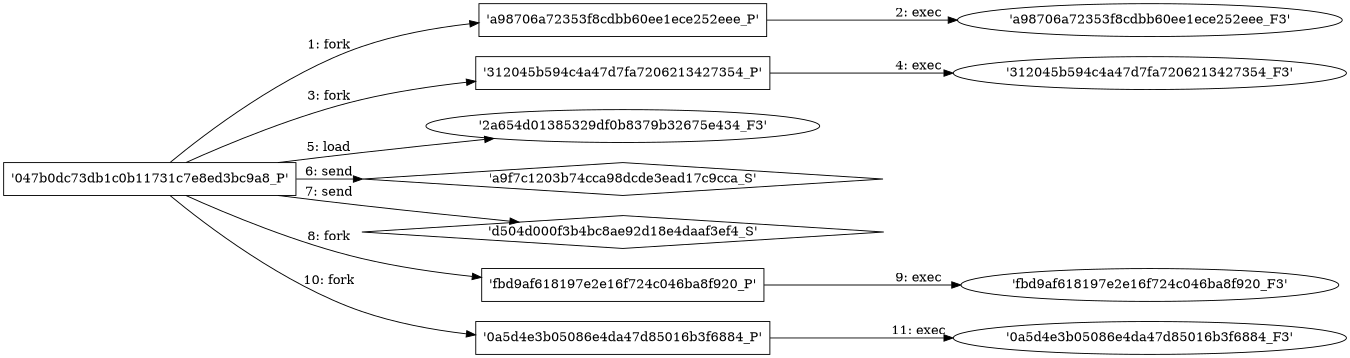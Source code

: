 digraph "D:\Learning\Paper\apt\基于CTI的攻击预警\Dataset\攻击图\ASGfromALLCTI\Microsoft Patch Tuesday - February 2018.dot" {
rankdir="LR"
size="9"
fixedsize="false"
splines="true"
nodesep=0.3
ranksep=0
fontsize=10
overlap="scalexy"
engine= "neato"
	"'047b0dc73db1c0b11731c7e8ed3bc9a8_P'" [node_type=Process shape=box]
	"'a98706a72353f8cdbb60ee1ece252eee_P'" [node_type=Process shape=box]
	"'047b0dc73db1c0b11731c7e8ed3bc9a8_P'" -> "'a98706a72353f8cdbb60ee1ece252eee_P'" [label="1: fork"]
	"'a98706a72353f8cdbb60ee1ece252eee_P'" [node_type=Process shape=box]
	"'a98706a72353f8cdbb60ee1ece252eee_F3'" [node_type=File shape=ellipse]
	"'a98706a72353f8cdbb60ee1ece252eee_P'" -> "'a98706a72353f8cdbb60ee1ece252eee_F3'" [label="2: exec"]
	"'047b0dc73db1c0b11731c7e8ed3bc9a8_P'" [node_type=Process shape=box]
	"'312045b594c4a47d7fa7206213427354_P'" [node_type=Process shape=box]
	"'047b0dc73db1c0b11731c7e8ed3bc9a8_P'" -> "'312045b594c4a47d7fa7206213427354_P'" [label="3: fork"]
	"'312045b594c4a47d7fa7206213427354_P'" [node_type=Process shape=box]
	"'312045b594c4a47d7fa7206213427354_F3'" [node_type=File shape=ellipse]
	"'312045b594c4a47d7fa7206213427354_P'" -> "'312045b594c4a47d7fa7206213427354_F3'" [label="4: exec"]
	"'2a654d01385329df0b8379b32675e434_F3'" [node_type=file shape=ellipse]
	"'047b0dc73db1c0b11731c7e8ed3bc9a8_P'" [node_type=Process shape=box]
	"'047b0dc73db1c0b11731c7e8ed3bc9a8_P'" -> "'2a654d01385329df0b8379b32675e434_F3'" [label="5: load"]
	"'a9f7c1203b74cca98dcde3ead17c9cca_S'" [node_type=Socket shape=diamond]
	"'047b0dc73db1c0b11731c7e8ed3bc9a8_P'" [node_type=Process shape=box]
	"'047b0dc73db1c0b11731c7e8ed3bc9a8_P'" -> "'a9f7c1203b74cca98dcde3ead17c9cca_S'" [label="6: send"]
	"'d504d000f3b4bc8ae92d18e4daaf3ef4_S'" [node_type=Socket shape=diamond]
	"'047b0dc73db1c0b11731c7e8ed3bc9a8_P'" [node_type=Process shape=box]
	"'047b0dc73db1c0b11731c7e8ed3bc9a8_P'" -> "'d504d000f3b4bc8ae92d18e4daaf3ef4_S'" [label="7: send"]
	"'047b0dc73db1c0b11731c7e8ed3bc9a8_P'" [node_type=Process shape=box]
	"'fbd9af618197e2e16f724c046ba8f920_P'" [node_type=Process shape=box]
	"'047b0dc73db1c0b11731c7e8ed3bc9a8_P'" -> "'fbd9af618197e2e16f724c046ba8f920_P'" [label="8: fork"]
	"'fbd9af618197e2e16f724c046ba8f920_P'" [node_type=Process shape=box]
	"'fbd9af618197e2e16f724c046ba8f920_F3'" [node_type=File shape=ellipse]
	"'fbd9af618197e2e16f724c046ba8f920_P'" -> "'fbd9af618197e2e16f724c046ba8f920_F3'" [label="9: exec"]
	"'047b0dc73db1c0b11731c7e8ed3bc9a8_P'" [node_type=Process shape=box]
	"'0a5d4e3b05086e4da47d85016b3f6884_P'" [node_type=Process shape=box]
	"'047b0dc73db1c0b11731c7e8ed3bc9a8_P'" -> "'0a5d4e3b05086e4da47d85016b3f6884_P'" [label="10: fork"]
	"'0a5d4e3b05086e4da47d85016b3f6884_P'" [node_type=Process shape=box]
	"'0a5d4e3b05086e4da47d85016b3f6884_F3'" [node_type=File shape=ellipse]
	"'0a5d4e3b05086e4da47d85016b3f6884_P'" -> "'0a5d4e3b05086e4da47d85016b3f6884_F3'" [label="11: exec"]
}

